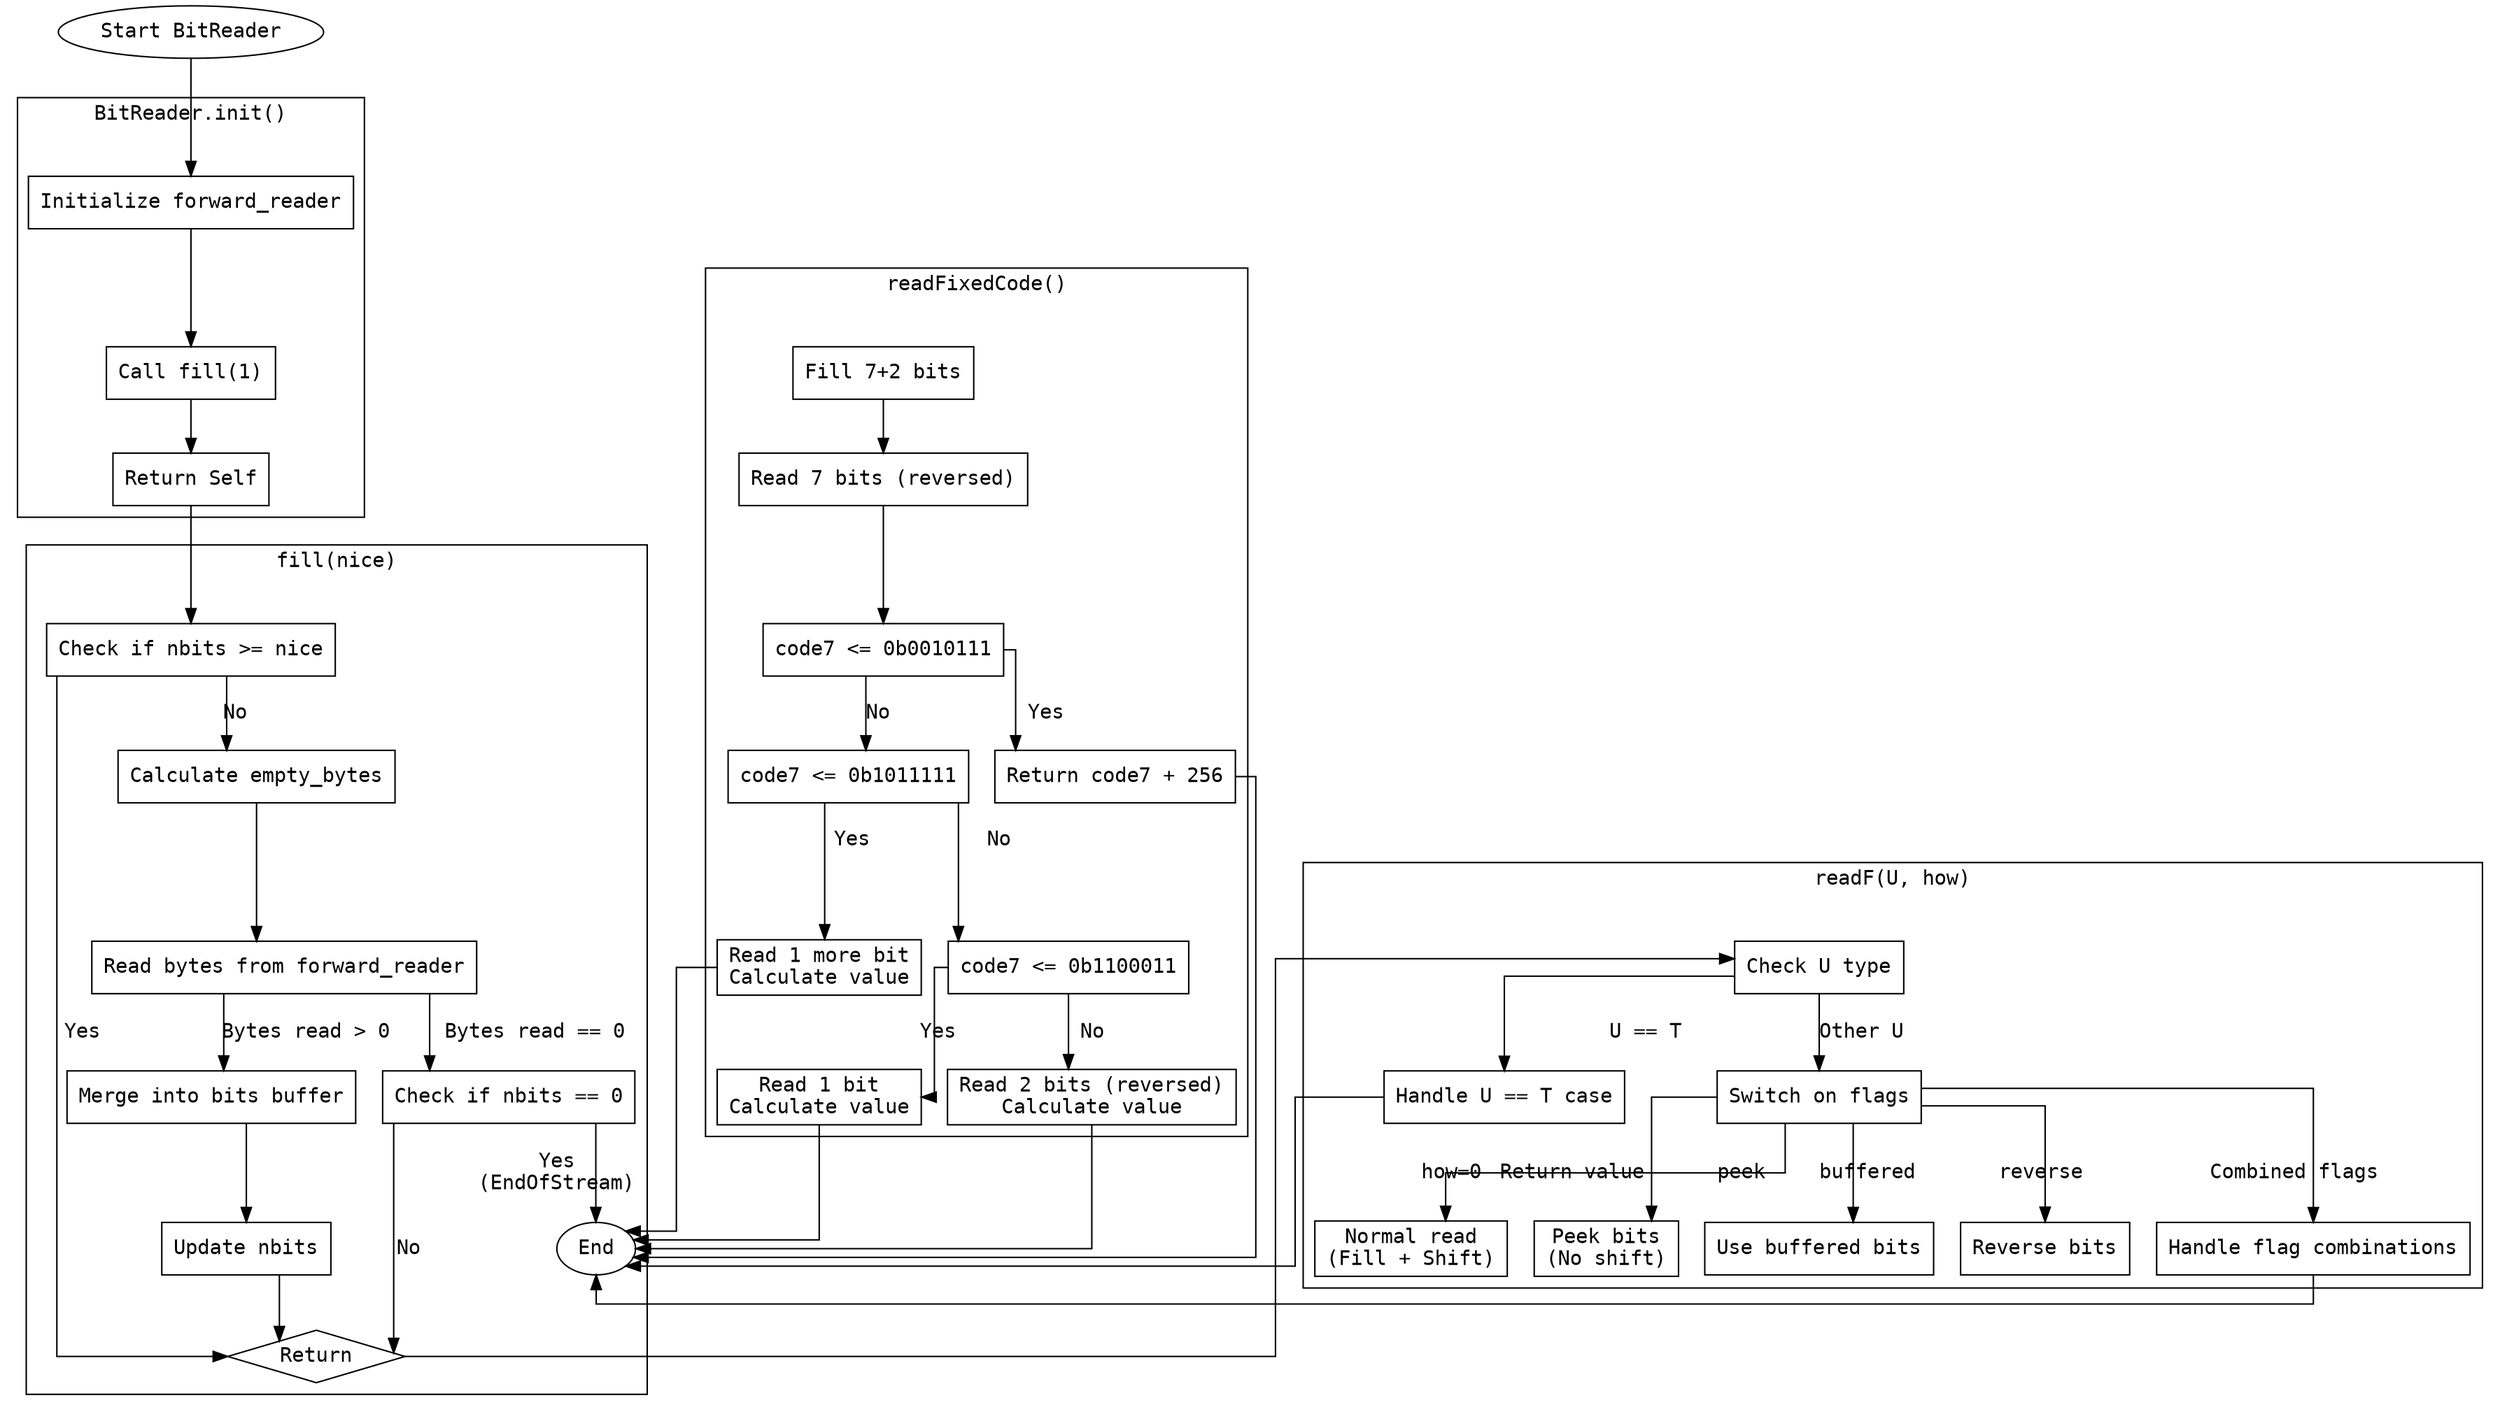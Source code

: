 
digraph BitReaderFlow {
    graph [rankdir=TB, fontname="Courier", splines=ortho];
    node [shape=rectangle, fontname="Courier"];
    edge [fontname="Courier"];

    // Entry Point
    start [label="Start BitReader", shape=ellipse];
    end [label="End", shape=ellipse];

    // Main Structures
    subgraph cluster_init {
        label="BitReader.init()";
        init_start [label="Initialize forward_reader"];
        init_fill [label="Call fill(1)"];
        init_return [label="Return Self"];
        init_start -> init_fill -> init_return;
    }

    subgraph cluster_fill {
        label="fill(nice)";
        fill_start [label="Check if nbits >= nice"];
        fill_enough [label="Return", shape=diamond];
        fill_read_bytes [label="Calculate empty_bytes"];
        fill_read [label="Read bytes from forward_reader"];
        fill_merge [label="Merge into bits buffer"];
        fill_update_nbits [label="Update nbits"];
        fill_eos_check [label="Check if nbits == 0"];

        fill_start -> fill_enough [label="Yes"];
        fill_start -> fill_read_bytes [label="No"];
        fill_read_bytes -> fill_read;
        fill_read -> fill_merge [label="Bytes read > 0"];
        fill_merge -> fill_update_nbits -> fill_enough;
        fill_read -> fill_eos_check [label="Bytes read == 0"];
        fill_eos_check -> end [label="Yes\n(EndOfStream)"];
        fill_eos_check -> fill_enough [label="No"];
    }

    subgraph cluster_readF {
        label="readF(U, how)";
        readF_start [label="Check U type"];
        readF_u32u64_case [label="Handle U == T case"];
        readF_switch [label="Switch on flags"];
        readF_normal [label="Normal read\n(Fill + Shift)"];
        readF_peek [label="Peek bits\n(No shift)"];
        readF_buffered [label="Use buffered bits"];
        readF_reverse [label="Reverse bits"];
        readF_combinations [label="Handle flag combinations"];

        readF_start -> readF_u32u64_case [label="U == T"];
        readF_u32u64_case -> end;
        readF_start -> readF_switch [label="Other U"];
        readF_switch -> readF_normal [label="how=0"];
        readF_switch -> readF_peek [label="peek"];
        readF_switch -> readF_buffered [label="buffered"];
        readF_switch -> readF_reverse [label="reverse"];
        readF_switch -> readF_combinations [label="Combined flags"];
    }

    subgraph cluster_readFixedCode {
        label="readFixedCode()";
        fixed_fill [label="Fill 7+2 bits"];
        fixed_read7 [label="Read 7 bits (reversed)"];
        fixed_condition1 [label="code7 <= 0b0010111"];
        fixed_case1 [label="Return code7 + 256"];
        fixed_condition2 [label="code7 <= 0b1011111"];
        fixed_case2 [label="Read 1 more bit\nCalculate value"];
        fixed_condition3 [label="code7 <= 0b1100011"];
        fixed_case3 [label="Read 1 bit\nCalculate value"];
        fixed_case4 [label="Read 2 bits (reversed)\nCalculate value"];

        fixed_fill -> fixed_read7 -> fixed_condition1;
        fixed_condition1 -> fixed_case1 [label="Yes"];
        fixed_condition1 -> fixed_condition2 [label="No"];
        fixed_condition2 -> fixed_case2 [label="Yes"];
        fixed_condition2 -> fixed_condition3 [label="No"];
        fixed_condition3 -> fixed_case3 [label="Yes"];
        fixed_condition3 -> fixed_case4 [label="No"];
    }

    // Global Flow
    start -> init_start;
    init_return -> fill_start [ltail=cluster_init];
    fill_enough -> readF_start [ltail=cluster_fill];
    readF_combinations -> end [label="Return value"];
    fixed_case1 -> end;
    fixed_case2 -> end;
    fixed_case3 -> end;
    fixed_case4 -> end;
}
